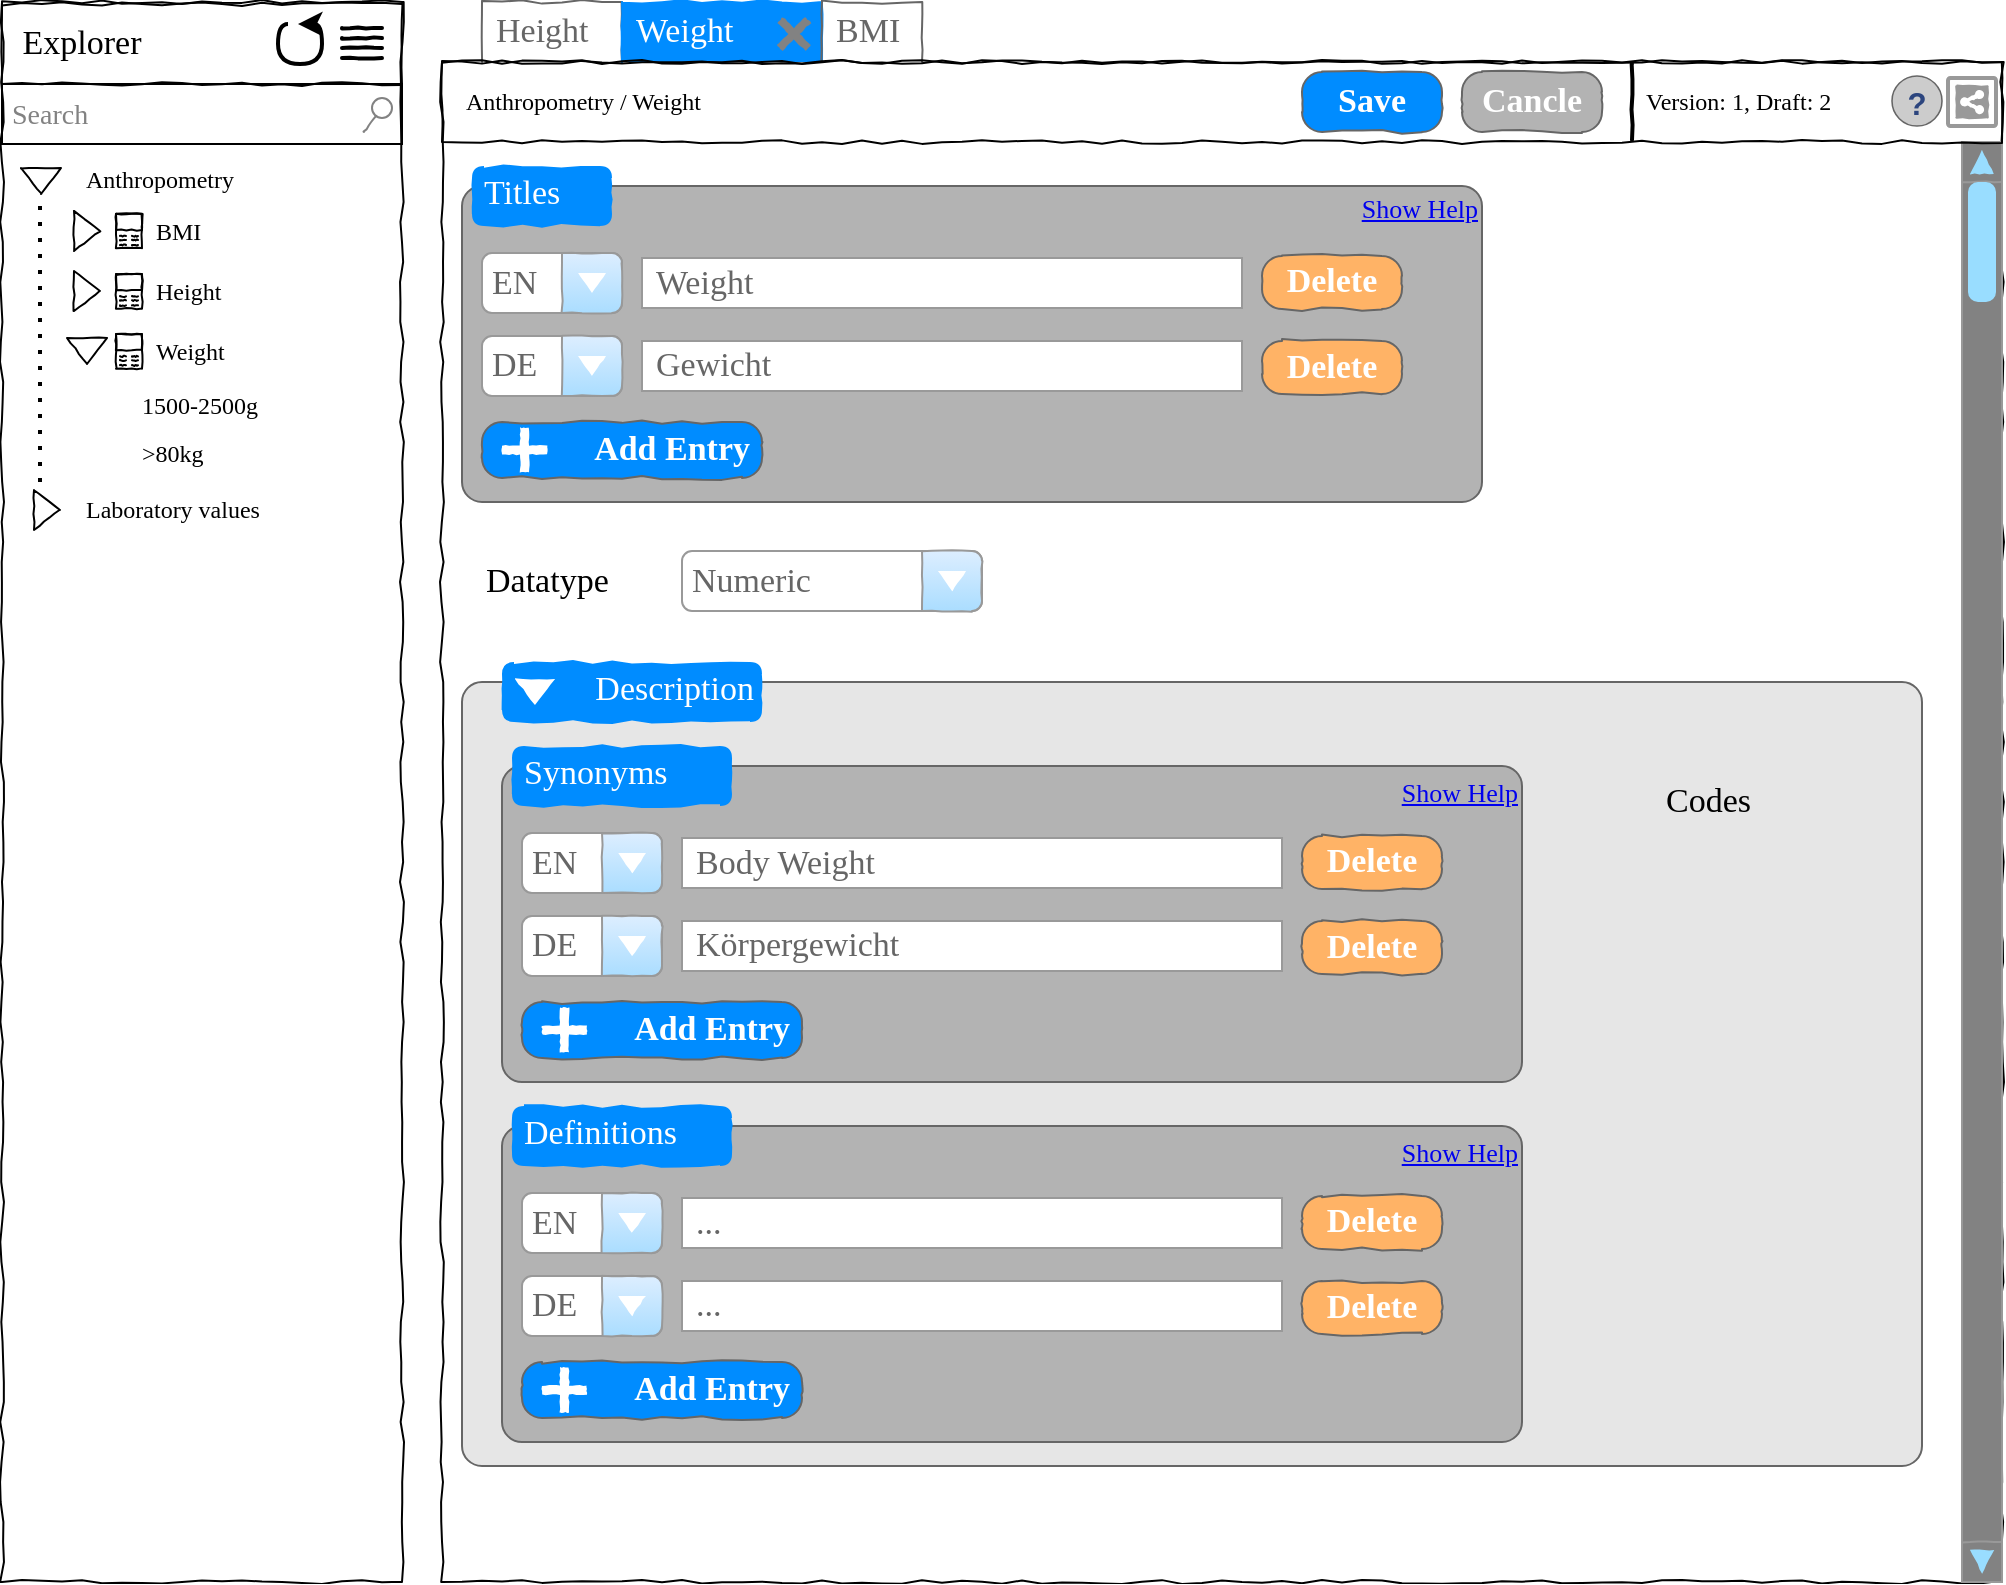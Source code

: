 <mxfile version="15.4.0" type="device"><diagram name="Page-1" id="03018318-947c-dd8e-b7a3-06fadd420f32"><mxGraphModel dx="1422" dy="810" grid="1" gridSize="10" guides="1" tooltips="1" connect="1" arrows="1" fold="1" page="1" pageScale="1" pageWidth="1100" pageHeight="850" background="none" math="0" shadow="0"><root><mxCell id="0"/><mxCell id="1" parent="0"/><mxCell id="8TfSYfjNBXRAgdzsA98q-6" value="" style="rounded=0;whiteSpace=wrap;html=1;shadow=0;comic=1;fontFamily=Verdana;strokeWidth=1;fillColor=none;" parent="1" vertex="1"><mxGeometry x="40" y="10" width="200" height="790" as="geometry"/></mxCell><mxCell id="8TfSYfjNBXRAgdzsA98q-7" value="Height" style="strokeWidth=1;shadow=0;dashed=0;align=center;html=1;shape=mxgraph.mockup.forms.uRect;fontSize=17;fontColor=#666666;align=left;spacingLeft=5;strokeColor=#666666;rounded=0;comic=1;fontFamily=Verdana;fillColor=none;" parent="1" vertex="1"><mxGeometry x="280" y="10" width="70" height="30" as="geometry"/></mxCell><mxCell id="8TfSYfjNBXRAgdzsA98q-8" value="Weight" style="strokeWidth=1;shadow=0;dashed=0;align=center;html=1;shape=mxgraph.mockup.forms.uRect;fontSize=17;fontColor=#ffffff;align=left;spacingLeft=5;strokeColor=#008cff;fillColor=#008cff;rounded=0;comic=1;fontFamily=Verdana;" parent="1" vertex="1"><mxGeometry x="350" y="10" width="100" height="30" as="geometry"/></mxCell><mxCell id="8TfSYfjNBXRAgdzsA98q-9" value="BMI" style="strokeWidth=1;shadow=0;dashed=0;align=center;html=1;shape=mxgraph.mockup.forms.uRect;fontSize=17;fontColor=#666666;align=left;spacingLeft=5;strokeColor=#666666;rounded=0;comic=1;fontFamily=Verdana;fillColor=none;" parent="1" vertex="1"><mxGeometry x="450" y="10" width="50" height="30" as="geometry"/></mxCell><mxCell id="8TfSYfjNBXRAgdzsA98q-10" value="" style="rounded=0;whiteSpace=wrap;html=1;shadow=0;comic=1;fontFamily=Verdana;strokeWidth=1;fillColor=none;align=left;" parent="1" vertex="1"><mxGeometry x="260" y="40" width="780" height="760" as="geometry"/></mxCell><mxCell id="8TfSYfjNBXRAgdzsA98q-11" value="" style="rounded=0;whiteSpace=wrap;html=1;shadow=0;comic=1;fontFamily=Verdana;strokeWidth=1;fillColor=none;" parent="1" vertex="1"><mxGeometry x="40" y="11" width="200" height="40" as="geometry"/></mxCell><mxCell id="8TfSYfjNBXRAgdzsA98q-12" value="" style="line;strokeWidth=2;html=1;rounded=0;shadow=0;comic=1;fontFamily=Verdana;fillColor=none;" parent="1" vertex="1"><mxGeometry x="210" y="23" width="20" height="10" as="geometry"/></mxCell><mxCell id="8TfSYfjNBXRAgdzsA98q-15" value="" style="line;strokeWidth=2;html=1;rounded=0;shadow=0;comic=1;fontFamily=Verdana;fillColor=none;" parent="1" vertex="1"><mxGeometry x="210" y="28" width="20" height="10" as="geometry"/></mxCell><mxCell id="8TfSYfjNBXRAgdzsA98q-16" value="" style="line;strokeWidth=2;html=1;rounded=0;shadow=0;comic=1;fontFamily=Verdana;fillColor=none;" parent="1" vertex="1"><mxGeometry x="210" y="33" width="20" height="10" as="geometry"/></mxCell><mxCell id="8TfSYfjNBXRAgdzsA98q-18" value="" style="line;strokeWidth=2;html=1;rounded=0;shadow=0;comic=1;fontFamily=Verdana;fillColor=none;" parent="1" vertex="1"><mxGeometry x="210" y="18" width="20" height="10" as="geometry"/></mxCell><mxCell id="8TfSYfjNBXRAgdzsA98q-20" value="" style="curved=1;endArrow=classic;html=1;rounded=0;fontFamily=Verdana;edgeStyle=orthogonalEdgeStyle;strokeWidth=2;" parent="1" edge="1"><mxGeometry width="50" height="50" relative="1" as="geometry"><mxPoint x="183" y="21" as="sourcePoint"/><mxPoint x="188" y="21" as="targetPoint"/><Array as="points"><mxPoint x="178" y="21"/><mxPoint x="178" y="41"/><mxPoint x="200" y="41"/><mxPoint x="200" y="21"/></Array></mxGeometry></mxCell><mxCell id="8TfSYfjNBXRAgdzsA98q-21" value="&lt;font style=&quot;font-size: 14px&quot; color=&quot;#828282&quot;&gt;Search&lt;/font&gt;" style="strokeWidth=1;shadow=0;dashed=0;align=center;html=1;shape=mxgraph.mockup.forms.searchBox;strokeColor=#000000;mainText=;strokeColor2=#828282;fontColor=#666666;fontSize=17;align=left;spacingLeft=3;rounded=0;comic=1;fontFamily=Verdana;fillColor=none;sketch=0;" parent="1" vertex="1"><mxGeometry x="40" y="51" width="200" height="30" as="geometry"/></mxCell><mxCell id="8TfSYfjNBXRAgdzsA98q-22" value="Anthropometry" style="text;html=1;strokeColor=none;fillColor=none;align=left;verticalAlign=middle;whiteSpace=wrap;rounded=0;shadow=0;comic=1;fontFamily=Verdana;" parent="1" vertex="1"><mxGeometry x="80" y="84" width="90" height="30" as="geometry"/></mxCell><mxCell id="8TfSYfjNBXRAgdzsA98q-24" value="" style="triangle;whiteSpace=wrap;html=1;rounded=0;shadow=0;comic=1;fontFamily=Verdana;strokeWidth=1;fillColor=none;rotation=90;" parent="1" vertex="1"><mxGeometry x="53" y="89.5" width="13" height="20" as="geometry"/></mxCell><mxCell id="8TfSYfjNBXRAgdzsA98q-26" value="BMI" style="text;html=1;strokeColor=none;fillColor=none;align=left;verticalAlign=middle;whiteSpace=wrap;rounded=0;shadow=0;comic=1;fontFamily=Verdana;" parent="1" vertex="1"><mxGeometry x="115" y="109.5" width="70" height="30" as="geometry"/></mxCell><mxCell id="8TfSYfjNBXRAgdzsA98q-27" value="Height" style="text;html=1;strokeColor=none;fillColor=none;align=left;verticalAlign=middle;whiteSpace=wrap;rounded=0;shadow=0;comic=1;fontFamily=Verdana;" parent="1" vertex="1"><mxGeometry x="115" y="139.5" width="70" height="30" as="geometry"/></mxCell><mxCell id="8TfSYfjNBXRAgdzsA98q-28" value="Weight" style="text;html=1;strokeColor=none;fillColor=none;align=left;verticalAlign=middle;whiteSpace=wrap;rounded=0;shadow=0;comic=1;fontFamily=Verdana;" parent="1" vertex="1"><mxGeometry x="115" y="169.5" width="70" height="30" as="geometry"/></mxCell><mxCell id="8TfSYfjNBXRAgdzsA98q-29" value="" style="triangle;whiteSpace=wrap;html=1;rounded=0;shadow=0;comic=1;fontFamily=Verdana;strokeWidth=1;fillColor=none;rotation=90;" parent="1" vertex="1"><mxGeometry x="76" y="174.5" width="13" height="20" as="geometry"/></mxCell><mxCell id="8TfSYfjNBXRAgdzsA98q-30" value="" style="triangle;whiteSpace=wrap;html=1;rounded=0;shadow=0;comic=1;fontFamily=Verdana;strokeWidth=1;fillColor=none;rotation=0;" parent="1" vertex="1"><mxGeometry x="76" y="114.5" width="13" height="20" as="geometry"/></mxCell><mxCell id="8TfSYfjNBXRAgdzsA98q-31" value="" style="triangle;whiteSpace=wrap;html=1;rounded=0;shadow=0;comic=1;fontFamily=Verdana;strokeWidth=1;fillColor=none;rotation=0;" parent="1" vertex="1"><mxGeometry x="76" y="144.5" width="13" height="20" as="geometry"/></mxCell><mxCell id="8TfSYfjNBXRAgdzsA98q-32" value="1500-2500g" style="text;html=1;strokeColor=none;fillColor=none;align=left;verticalAlign=middle;whiteSpace=wrap;rounded=0;shadow=0;comic=1;fontFamily=Verdana;" parent="1" vertex="1"><mxGeometry x="108" y="199.5" width="80" height="24.5" as="geometry"/></mxCell><mxCell id="8TfSYfjNBXRAgdzsA98q-33" value="&amp;gt;80kg" style="text;html=1;strokeColor=none;fillColor=none;align=left;verticalAlign=middle;whiteSpace=wrap;rounded=0;shadow=0;comic=1;fontFamily=Verdana;" parent="1" vertex="1"><mxGeometry x="108" y="224" width="80" height="24.5" as="geometry"/></mxCell><mxCell id="8TfSYfjNBXRAgdzsA98q-44" value="" style="group" parent="1" vertex="1" connectable="0"><mxGeometry x="97" y="115.83" width="13" height="20.17" as="geometry"/></mxCell><mxCell id="8TfSYfjNBXRAgdzsA98q-36" value="" style="rounded=0;whiteSpace=wrap;html=1;shadow=0;comic=1;fontFamily=Verdana;strokeWidth=1;fillColor=none;align=left;" parent="8TfSYfjNBXRAgdzsA98q-44" vertex="1"><mxGeometry width="13" height="17.34" as="geometry"/></mxCell><mxCell id="8TfSYfjNBXRAgdzsA98q-37" value="" style="rounded=0;whiteSpace=wrap;html=1;shadow=0;comic=1;fontFamily=Verdana;strokeWidth=1;fillColor=none;align=left;" parent="8TfSYfjNBXRAgdzsA98q-44" vertex="1"><mxGeometry y="0.17" width="13" height="8" as="geometry"/></mxCell><mxCell id="8TfSYfjNBXRAgdzsA98q-38" value="" style="line;strokeWidth=1;html=1;rounded=0;shadow=0;comic=1;fontFamily=Verdana;fillColor=none;align=left;fontSize=11;" parent="8TfSYfjNBXRAgdzsA98q-44" vertex="1"><mxGeometry x="2" y="6.17" width="3" height="10" as="geometry"/></mxCell><mxCell id="8TfSYfjNBXRAgdzsA98q-39" value="" style="line;strokeWidth=1;html=1;rounded=0;shadow=0;comic=1;fontFamily=Verdana;fillColor=none;align=left;fontSize=11;" parent="8TfSYfjNBXRAgdzsA98q-44" vertex="1"><mxGeometry x="2" y="8.67" width="3" height="9" as="geometry"/></mxCell><mxCell id="8TfSYfjNBXRAgdzsA98q-40" value="" style="line;strokeWidth=1;html=1;rounded=0;shadow=0;comic=1;fontFamily=Verdana;fillColor=none;align=left;fontSize=11;" parent="8TfSYfjNBXRAgdzsA98q-44" vertex="1"><mxGeometry x="8" y="6.17" width="3" height="10" as="geometry"/></mxCell><mxCell id="8TfSYfjNBXRAgdzsA98q-41" value="" style="line;strokeWidth=1;html=1;rounded=0;shadow=0;comic=1;fontFamily=Verdana;fillColor=none;align=left;fontSize=11;" parent="8TfSYfjNBXRAgdzsA98q-44" vertex="1"><mxGeometry x="8" y="8.67" width="3" height="9" as="geometry"/></mxCell><mxCell id="8TfSYfjNBXRAgdzsA98q-42" value="" style="line;strokeWidth=1;html=1;rounded=0;shadow=0;comic=1;fontFamily=Verdana;fillColor=none;align=left;fontSize=11;" parent="8TfSYfjNBXRAgdzsA98q-44" vertex="1"><mxGeometry x="2" y="11.17" width="3" height="9" as="geometry"/></mxCell><mxCell id="8TfSYfjNBXRAgdzsA98q-43" value="" style="line;strokeWidth=1;html=1;rounded=0;shadow=0;comic=1;fontFamily=Verdana;fillColor=none;align=left;fontSize=11;" parent="8TfSYfjNBXRAgdzsA98q-44" vertex="1"><mxGeometry x="8" y="11.17" width="3" height="9" as="geometry"/></mxCell><mxCell id="8TfSYfjNBXRAgdzsA98q-45" value="" style="group" parent="1" vertex="1" connectable="0"><mxGeometry x="97" y="146" width="13" height="20.17" as="geometry"/></mxCell><mxCell id="8TfSYfjNBXRAgdzsA98q-46" value="" style="rounded=0;whiteSpace=wrap;html=1;shadow=0;comic=1;fontFamily=Verdana;strokeWidth=1;fillColor=none;align=left;" parent="8TfSYfjNBXRAgdzsA98q-45" vertex="1"><mxGeometry width="13" height="17.34" as="geometry"/></mxCell><mxCell id="8TfSYfjNBXRAgdzsA98q-47" value="" style="rounded=0;whiteSpace=wrap;html=1;shadow=0;comic=1;fontFamily=Verdana;strokeWidth=1;fillColor=none;align=left;" parent="8TfSYfjNBXRAgdzsA98q-45" vertex="1"><mxGeometry y="0.17" width="13" height="8" as="geometry"/></mxCell><mxCell id="8TfSYfjNBXRAgdzsA98q-48" value="" style="line;strokeWidth=1;html=1;rounded=0;shadow=0;comic=1;fontFamily=Verdana;fillColor=none;align=left;fontSize=11;" parent="8TfSYfjNBXRAgdzsA98q-45" vertex="1"><mxGeometry x="2" y="6.17" width="3" height="10" as="geometry"/></mxCell><mxCell id="8TfSYfjNBXRAgdzsA98q-49" value="" style="line;strokeWidth=1;html=1;rounded=0;shadow=0;comic=1;fontFamily=Verdana;fillColor=none;align=left;fontSize=11;" parent="8TfSYfjNBXRAgdzsA98q-45" vertex="1"><mxGeometry x="2" y="8.67" width="3" height="9" as="geometry"/></mxCell><mxCell id="8TfSYfjNBXRAgdzsA98q-50" value="" style="line;strokeWidth=1;html=1;rounded=0;shadow=0;comic=1;fontFamily=Verdana;fillColor=none;align=left;fontSize=11;" parent="8TfSYfjNBXRAgdzsA98q-45" vertex="1"><mxGeometry x="8" y="6.17" width="3" height="10" as="geometry"/></mxCell><mxCell id="8TfSYfjNBXRAgdzsA98q-51" value="" style="line;strokeWidth=1;html=1;rounded=0;shadow=0;comic=1;fontFamily=Verdana;fillColor=none;align=left;fontSize=11;" parent="8TfSYfjNBXRAgdzsA98q-45" vertex="1"><mxGeometry x="8" y="8.67" width="3" height="9" as="geometry"/></mxCell><mxCell id="8TfSYfjNBXRAgdzsA98q-52" value="" style="line;strokeWidth=1;html=1;rounded=0;shadow=0;comic=1;fontFamily=Verdana;fillColor=none;align=left;fontSize=11;" parent="8TfSYfjNBXRAgdzsA98q-45" vertex="1"><mxGeometry x="2" y="11.17" width="3" height="9" as="geometry"/></mxCell><mxCell id="8TfSYfjNBXRAgdzsA98q-53" value="" style="line;strokeWidth=1;html=1;rounded=0;shadow=0;comic=1;fontFamily=Verdana;fillColor=none;align=left;fontSize=11;" parent="8TfSYfjNBXRAgdzsA98q-45" vertex="1"><mxGeometry x="8" y="11.17" width="3" height="9" as="geometry"/></mxCell><mxCell id="8TfSYfjNBXRAgdzsA98q-54" value="" style="group" parent="1" vertex="1" connectable="0"><mxGeometry x="97" y="176" width="13" height="20.17" as="geometry"/></mxCell><mxCell id="8TfSYfjNBXRAgdzsA98q-55" value="" style="rounded=0;whiteSpace=wrap;html=1;shadow=0;comic=1;fontFamily=Verdana;strokeWidth=1;fillColor=none;align=left;" parent="8TfSYfjNBXRAgdzsA98q-54" vertex="1"><mxGeometry width="13" height="17.34" as="geometry"/></mxCell><mxCell id="8TfSYfjNBXRAgdzsA98q-56" value="" style="rounded=0;whiteSpace=wrap;html=1;shadow=0;comic=1;fontFamily=Verdana;strokeWidth=1;fillColor=none;align=left;" parent="8TfSYfjNBXRAgdzsA98q-54" vertex="1"><mxGeometry y="0.17" width="13" height="8" as="geometry"/></mxCell><mxCell id="8TfSYfjNBXRAgdzsA98q-57" value="" style="line;strokeWidth=1;html=1;rounded=0;shadow=0;comic=1;fontFamily=Verdana;fillColor=none;align=left;fontSize=11;" parent="8TfSYfjNBXRAgdzsA98q-54" vertex="1"><mxGeometry x="2" y="6.17" width="3" height="10" as="geometry"/></mxCell><mxCell id="8TfSYfjNBXRAgdzsA98q-58" value="" style="line;strokeWidth=1;html=1;rounded=0;shadow=0;comic=1;fontFamily=Verdana;fillColor=none;align=left;fontSize=11;" parent="8TfSYfjNBXRAgdzsA98q-54" vertex="1"><mxGeometry x="2" y="8.67" width="3" height="9" as="geometry"/></mxCell><mxCell id="8TfSYfjNBXRAgdzsA98q-59" value="" style="line;strokeWidth=1;html=1;rounded=0;shadow=0;comic=1;fontFamily=Verdana;fillColor=none;align=left;fontSize=11;" parent="8TfSYfjNBXRAgdzsA98q-54" vertex="1"><mxGeometry x="8" y="6.17" width="3" height="10" as="geometry"/></mxCell><mxCell id="8TfSYfjNBXRAgdzsA98q-60" value="" style="line;strokeWidth=1;html=1;rounded=0;shadow=0;comic=1;fontFamily=Verdana;fillColor=none;align=left;fontSize=11;" parent="8TfSYfjNBXRAgdzsA98q-54" vertex="1"><mxGeometry x="8" y="8.67" width="3" height="9" as="geometry"/></mxCell><mxCell id="8TfSYfjNBXRAgdzsA98q-61" value="" style="line;strokeWidth=1;html=1;rounded=0;shadow=0;comic=1;fontFamily=Verdana;fillColor=none;align=left;fontSize=11;" parent="8TfSYfjNBXRAgdzsA98q-54" vertex="1"><mxGeometry x="2" y="11.17" width="3" height="9" as="geometry"/></mxCell><mxCell id="8TfSYfjNBXRAgdzsA98q-62" value="" style="line;strokeWidth=1;html=1;rounded=0;shadow=0;comic=1;fontFamily=Verdana;fillColor=none;align=left;fontSize=11;" parent="8TfSYfjNBXRAgdzsA98q-54" vertex="1"><mxGeometry x="8" y="11.17" width="3" height="9" as="geometry"/></mxCell><mxCell id="8TfSYfjNBXRAgdzsA98q-63" value="Explorer" style="text;html=1;strokeColor=none;fillColor=none;align=center;verticalAlign=middle;whiteSpace=wrap;rounded=0;shadow=0;comic=1;fontFamily=Verdana;fontSize=17;" parent="1" vertex="1"><mxGeometry x="50" y="16" width="60" height="30" as="geometry"/></mxCell><mxCell id="8TfSYfjNBXRAgdzsA98q-64" value="" style="shape=cross;whiteSpace=wrap;html=1;rounded=0;shadow=0;comic=1;sketch=0;fontFamily=Verdana;fontSize=17;strokeColor=none;strokeWidth=1;fillColor=#828282;align=left;rotation=45;" parent="1" vertex="1"><mxGeometry x="426" y="16" width="20" height="20" as="geometry"/></mxCell><mxCell id="8TfSYfjNBXRAgdzsA98q-65" value="" style="verticalLabelPosition=bottom;shadow=0;dashed=0;align=center;html=1;verticalAlign=top;strokeWidth=1;shape=mxgraph.mockup.navigation.scrollBar;strokeColor=#999999;barPos=100;fillColor2=#99ddff;strokeColor2=none;direction=north;rounded=0;comic=1;sketch=0;fontFamily=Verdana;fontSize=17;fillColor=#828282;" parent="1" vertex="1"><mxGeometry x="1020" y="80" width="20" height="720" as="geometry"/></mxCell><mxCell id="8TfSYfjNBXRAgdzsA98q-72" value="Datatype" style="text;html=1;strokeColor=none;fillColor=none;align=left;verticalAlign=middle;whiteSpace=wrap;rounded=0;shadow=0;comic=1;sketch=0;fontFamily=Verdana;fontSize=17;" parent="1" vertex="1"><mxGeometry x="280" y="284.5" width="60" height="30" as="geometry"/></mxCell><mxCell id="8TfSYfjNBXRAgdzsA98q-77" value="" style="shape=mxgraph.mockup.containers.marginRect;rectMarginTop=10;strokeColor=#666666;strokeWidth=1;dashed=0;rounded=1;arcSize=5;recursiveResize=0;shadow=0;comic=1;sketch=0;fontFamily=Verdana;fontSize=17;fillColor=#B3B3B3;align=left;html=1;" parent="1" vertex="1"><mxGeometry x="270" y="92" width="510" height="168" as="geometry"/></mxCell><mxCell id="8TfSYfjNBXRAgdzsA98q-78" value="Titles" style="shape=rect;strokeColor=none;fillColor=#008cff;strokeWidth=1;dashed=0;rounded=1;arcSize=20;fontColor=#ffffff;fontSize=17;spacing=2;spacingTop=-2;align=left;autosize=1;spacingLeft=4;resizeWidth=0;resizeHeight=0;perimeter=none;shadow=0;comic=1;sketch=0;fontFamily=Verdana;html=1;" parent="8TfSYfjNBXRAgdzsA98q-77" vertex="1"><mxGeometry x="5" width="70" height="30" as="geometry"/></mxCell><mxCell id="8TfSYfjNBXRAgdzsA98q-102" value="" style="group" parent="8TfSYfjNBXRAgdzsA98q-77" vertex="1" connectable="0"><mxGeometry x="10" y="43.5" width="460" height="112.5" as="geometry"/></mxCell><mxCell id="8TfSYfjNBXRAgdzsA98q-100" value="" style="group" parent="8TfSYfjNBXRAgdzsA98q-102" vertex="1" connectable="0"><mxGeometry width="460" height="30" as="geometry"/></mxCell><mxCell id="8TfSYfjNBXRAgdzsA98q-79" value="EN" style="strokeWidth=1;shadow=0;dashed=0;align=center;html=1;shape=mxgraph.mockup.forms.comboBox;strokeColor=#999999;fillColor=#ddeeff;align=left;fillColor2=#aaddff;mainText=;fontColor=#666666;fontSize=17;spacingLeft=3;rounded=0;comic=1;sketch=0;fontFamily=Verdana;" parent="8TfSYfjNBXRAgdzsA98q-100" vertex="1"><mxGeometry width="70" height="30" as="geometry"/></mxCell><mxCell id="8TfSYfjNBXRAgdzsA98q-96" value="Weight" style="strokeWidth=1;shadow=0;dashed=0;align=center;html=1;shape=mxgraph.mockup.forms.rrect;rSize=0;strokeColor=#999999;fontColor=#666666;align=left;spacingLeft=5;resizeWidth=1;rounded=0;comic=1;sketch=0;fontFamily=Verdana;fontSize=17;fillColor=#FFFFFF;" parent="8TfSYfjNBXRAgdzsA98q-100" vertex="1"><mxGeometry x="80" y="2.5" width="300" height="25" as="geometry"/></mxCell><mxCell id="8TfSYfjNBXRAgdzsA98q-99" value="Delete" style="strokeWidth=1;shadow=0;dashed=0;align=center;html=1;shape=mxgraph.mockup.buttons.button;strokeColor=#666666;fontColor=#ffffff;mainText=;buttonStyle=round;fontSize=17;fontStyle=1;fillColor=#FFB366;whiteSpace=wrap;rounded=0;comic=1;sketch=0;fontFamily=Verdana;" parent="8TfSYfjNBXRAgdzsA98q-100" vertex="1"><mxGeometry x="390" y="1.5" width="70" height="26.5" as="geometry"/></mxCell><mxCell id="8TfSYfjNBXRAgdzsA98q-101" value="" style="group" parent="8TfSYfjNBXRAgdzsA98q-102" vertex="1" connectable="0"><mxGeometry y="41.5" width="460" height="30" as="geometry"/></mxCell><mxCell id="8TfSYfjNBXRAgdzsA98q-80" value="DE" style="strokeWidth=1;shadow=0;dashed=0;align=center;html=1;shape=mxgraph.mockup.forms.comboBox;strokeColor=#999999;fillColor=#ddeeff;align=left;fillColor2=#aaddff;mainText=;fontColor=#666666;fontSize=17;spacingLeft=3;rounded=0;comic=1;sketch=0;fontFamily=Verdana;" parent="8TfSYfjNBXRAgdzsA98q-101" vertex="1"><mxGeometry width="70" height="30" as="geometry"/></mxCell><mxCell id="8TfSYfjNBXRAgdzsA98q-97" value="Gewicht" style="strokeWidth=1;shadow=0;dashed=0;align=center;html=1;shape=mxgraph.mockup.forms.rrect;rSize=0;strokeColor=#999999;fontColor=#666666;align=left;spacingLeft=5;resizeWidth=1;rounded=0;comic=1;sketch=0;fontFamily=Verdana;fontSize=17;fillColor=#FFFFFF;" parent="8TfSYfjNBXRAgdzsA98q-101" vertex="1"><mxGeometry x="80" y="2.5" width="300" height="25" as="geometry"/></mxCell><mxCell id="8TfSYfjNBXRAgdzsA98q-98" value="Delete" style="strokeWidth=1;shadow=0;dashed=0;align=center;html=1;shape=mxgraph.mockup.buttons.button;strokeColor=#666666;fontColor=#ffffff;mainText=;buttonStyle=round;fontSize=17;fontStyle=1;fillColor=#FFB366;whiteSpace=wrap;rounded=0;comic=1;sketch=0;fontFamily=Verdana;" parent="8TfSYfjNBXRAgdzsA98q-101" vertex="1"><mxGeometry x="390" y="2.5" width="70" height="26.5" as="geometry"/></mxCell><mxCell id="8TfSYfjNBXRAgdzsA98q-82" value="Add Entry" style="strokeWidth=1;shadow=0;dashed=0;align=right;html=1;shape=mxgraph.mockup.buttons.button;strokeColor=#666666;fontColor=#ffffff;mainText=;buttonStyle=round;fontSize=17;fontStyle=1;fillColor=#008cff;whiteSpace=wrap;rounded=0;comic=1;sketch=0;fontFamily=Verdana;spacingRight=4;" parent="8TfSYfjNBXRAgdzsA98q-77" vertex="1"><mxGeometry x="10" y="128" width="140" height="28" as="geometry"/></mxCell><mxCell id="8TfSYfjNBXRAgdzsA98q-81" value="" style="shape=cross;whiteSpace=wrap;html=1;rounded=1;shadow=0;comic=1;sketch=0;fontFamily=Verdana;fontSize=17;strokeColor=none;strokeWidth=1;fillColor=#FFFFFF;align=left;dashed=0;fontColor=#ffffff;spacing=2;spacingTop=-2;spacingLeft=4;arcSize=20;" parent="8TfSYfjNBXRAgdzsA98q-77" vertex="1"><mxGeometry x="20" y="130.75" width="22.5" height="22.5" as="geometry"/></mxCell><UserObject label="Show Help" link="https://www.draw.io" id="8TfSYfjNBXRAgdzsA98q-129"><mxCell style="text;html=1;strokeColor=none;fillColor=none;whiteSpace=wrap;align=right;verticalAlign=middle;fontColor=#0000EE;fontStyle=4;rounded=0;shadow=0;comic=1;sketch=0;fontFamily=Verdana;fontSize=13;" parent="8TfSYfjNBXRAgdzsA98q-77" vertex="1"><mxGeometry x="430" y="8" width="80" height="26.67" as="geometry"/></mxCell></UserObject><mxCell id="8TfSYfjNBXRAgdzsA98q-103" value="" style="shape=ext;double=0;rounded=0;whiteSpace=wrap;html=1;shadow=0;comic=1;sketch=0;fontFamily=Verdana;fontSize=17;strokeColor=default;strokeWidth=1;fillColor=none;align=right;" parent="1" vertex="1"><mxGeometry x="260" y="40" width="780" height="40" as="geometry"/></mxCell><mxCell id="8TfSYfjNBXRAgdzsA98q-104" value="Anthropometry / Weight" style="text;html=1;strokeColor=none;fillColor=none;align=left;verticalAlign=middle;whiteSpace=wrap;rounded=0;shadow=0;comic=1;fontFamily=Verdana;" parent="1" vertex="1"><mxGeometry x="270" y="45" width="220" height="30" as="geometry"/></mxCell><mxCell id="8TfSYfjNBXRAgdzsA98q-105" value="Version: 1, Draft: 2" style="text;html=1;strokeColor=none;fillColor=none;align=left;verticalAlign=middle;whiteSpace=wrap;rounded=0;shadow=0;comic=1;fontFamily=Verdana;" parent="1" vertex="1"><mxGeometry x="860" y="45" width="130" height="30" as="geometry"/></mxCell><mxCell id="8TfSYfjNBXRAgdzsA98q-106" value="" style="verticalLabelPosition=bottom;shadow=0;dashed=0;align=center;html=1;verticalAlign=top;strokeWidth=1;shape=mxgraph.mockup.misc.help_icon;rounded=0;comic=1;sketch=0;fontFamily=Verdana;fontSize=17;fillColor=none;" parent="1" vertex="1"><mxGeometry x="985" y="47" width="25" height="25" as="geometry"/></mxCell><mxCell id="8TfSYfjNBXRAgdzsA98q-107" value="" style="line;strokeWidth=2;direction=south;html=1;rounded=0;shadow=0;comic=1;sketch=0;fontFamily=Verdana;fontSize=17;fillColor=none;align=right;" parent="1" vertex="1"><mxGeometry x="850" y="41" width="10" height="38" as="geometry"/></mxCell><mxCell id="8TfSYfjNBXRAgdzsA98q-109" value="Save" style="strokeWidth=1;shadow=0;dashed=0;align=center;html=1;shape=mxgraph.mockup.buttons.button;strokeColor=#666666;fontColor=#ffffff;mainText=;buttonStyle=round;fontSize=17;fontStyle=1;fillColor=#008cff;whiteSpace=wrap;rounded=0;comic=1;sketch=0;fontFamily=Verdana;" parent="1" vertex="1"><mxGeometry x="690" y="45" width="70" height="30" as="geometry"/></mxCell><mxCell id="8TfSYfjNBXRAgdzsA98q-143" value="" style="shape=mxgraph.mockup.containers.marginRect;rectMarginTop=10;strokeColor=#666666;strokeWidth=1;dashed=0;rounded=1;arcSize=5;recursiveResize=0;shadow=0;comic=1;sketch=0;fontFamily=Verdana;fontSize=13;fillColor=#E6E6E6;align=right;html=1;" parent="1" vertex="1"><mxGeometry x="270" y="340" width="730" height="402" as="geometry"/></mxCell><mxCell id="8TfSYfjNBXRAgdzsA98q-130" value="" style="shape=mxgraph.mockup.containers.marginRect;rectMarginTop=10;strokeColor=#666666;strokeWidth=1;dashed=0;rounded=1;arcSize=5;recursiveResize=0;shadow=0;comic=1;sketch=0;fontFamily=Verdana;fontSize=17;fillColor=#B3B3B3;align=left;html=1;" parent="8TfSYfjNBXRAgdzsA98q-143" vertex="1"><mxGeometry x="20" y="222" width="510" height="168" as="geometry"/></mxCell><mxCell id="8TfSYfjNBXRAgdzsA98q-131" value="Definitions" style="shape=rect;strokeColor=none;fillColor=#008cff;strokeWidth=1;dashed=0;rounded=1;arcSize=20;fontColor=#ffffff;fontSize=17;spacing=2;spacingTop=-2;align=left;autosize=1;spacingLeft=4;resizeWidth=0;resizeHeight=0;perimeter=none;shadow=0;comic=1;sketch=0;fontFamily=Verdana;html=1;" parent="8TfSYfjNBXRAgdzsA98q-130" vertex="1"><mxGeometry x="5" width="110" height="30" as="geometry"/></mxCell><mxCell id="8TfSYfjNBXRAgdzsA98q-132" value="Add Entry" style="strokeWidth=1;shadow=0;dashed=0;align=right;html=1;shape=mxgraph.mockup.buttons.button;strokeColor=#666666;fontColor=#ffffff;mainText=;buttonStyle=round;fontSize=17;fontStyle=1;fillColor=#008cff;whiteSpace=wrap;rounded=0;comic=1;sketch=0;fontFamily=Verdana;spacingRight=4;" parent="8TfSYfjNBXRAgdzsA98q-130" vertex="1"><mxGeometry x="10" y="128" width="140" height="28" as="geometry"/></mxCell><mxCell id="8TfSYfjNBXRAgdzsA98q-133" value="" style="shape=cross;whiteSpace=wrap;html=1;rounded=1;shadow=0;comic=1;sketch=0;fontFamily=Verdana;fontSize=17;strokeColor=none;strokeWidth=1;fillColor=#FFFFFF;align=left;dashed=0;fontColor=#ffffff;spacing=2;spacingTop=-2;spacingLeft=4;arcSize=20;" parent="8TfSYfjNBXRAgdzsA98q-130" vertex="1"><mxGeometry x="20" y="130.75" width="22.5" height="22.5" as="geometry"/></mxCell><mxCell id="8TfSYfjNBXRAgdzsA98q-134" value="" style="group" parent="8TfSYfjNBXRAgdzsA98q-130" vertex="1" connectable="0"><mxGeometry x="10" y="43.5" width="460" height="30" as="geometry"/></mxCell><mxCell id="8TfSYfjNBXRAgdzsA98q-135" value="EN" style="strokeWidth=1;shadow=0;dashed=0;align=center;html=1;shape=mxgraph.mockup.forms.comboBox;strokeColor=#999999;fillColor=#ddeeff;align=left;fillColor2=#aaddff;mainText=;fontColor=#666666;fontSize=17;spacingLeft=3;rounded=0;comic=1;sketch=0;fontFamily=Verdana;" parent="8TfSYfjNBXRAgdzsA98q-134" vertex="1"><mxGeometry width="70" height="30" as="geometry"/></mxCell><mxCell id="8TfSYfjNBXRAgdzsA98q-136" value="..." style="strokeWidth=1;shadow=0;dashed=0;align=center;html=1;shape=mxgraph.mockup.forms.rrect;rSize=0;strokeColor=#999999;fontColor=#666666;align=left;spacingLeft=5;resizeWidth=1;rounded=0;comic=1;sketch=0;fontFamily=Verdana;fontSize=17;fillColor=#FFFFFF;" parent="8TfSYfjNBXRAgdzsA98q-134" vertex="1"><mxGeometry x="80" y="2.5" width="300" height="25" as="geometry"/></mxCell><mxCell id="8TfSYfjNBXRAgdzsA98q-137" value="Delete" style="strokeWidth=1;shadow=0;dashed=0;align=center;html=1;shape=mxgraph.mockup.buttons.button;strokeColor=#666666;fontColor=#ffffff;mainText=;buttonStyle=round;fontSize=17;fontStyle=1;fillColor=#FFB366;whiteSpace=wrap;rounded=0;comic=1;sketch=0;fontFamily=Verdana;" parent="8TfSYfjNBXRAgdzsA98q-134" vertex="1"><mxGeometry x="390" y="1.5" width="70" height="26.5" as="geometry"/></mxCell><mxCell id="8TfSYfjNBXRAgdzsA98q-138" value="" style="group" parent="8TfSYfjNBXRAgdzsA98q-130" vertex="1" connectable="0"><mxGeometry x="10" y="85" width="460" height="30" as="geometry"/></mxCell><mxCell id="8TfSYfjNBXRAgdzsA98q-139" value="DE" style="strokeWidth=1;shadow=0;dashed=0;align=center;html=1;shape=mxgraph.mockup.forms.comboBox;strokeColor=#999999;fillColor=#ddeeff;align=left;fillColor2=#aaddff;mainText=;fontColor=#666666;fontSize=17;spacingLeft=3;rounded=0;comic=1;sketch=0;fontFamily=Verdana;" parent="8TfSYfjNBXRAgdzsA98q-138" vertex="1"><mxGeometry width="70" height="30" as="geometry"/></mxCell><mxCell id="8TfSYfjNBXRAgdzsA98q-140" value="..." style="strokeWidth=1;shadow=0;dashed=0;align=center;html=1;shape=mxgraph.mockup.forms.rrect;rSize=0;strokeColor=#999999;fontColor=#666666;align=left;spacingLeft=5;resizeWidth=1;rounded=0;comic=1;sketch=0;fontFamily=Verdana;fontSize=17;fillColor=#FFFFFF;" parent="8TfSYfjNBXRAgdzsA98q-138" vertex="1"><mxGeometry x="80" y="2.5" width="300" height="25" as="geometry"/></mxCell><mxCell id="8TfSYfjNBXRAgdzsA98q-141" value="Delete" style="strokeWidth=1;shadow=0;dashed=0;align=center;html=1;shape=mxgraph.mockup.buttons.button;strokeColor=#666666;fontColor=#ffffff;mainText=;buttonStyle=round;fontSize=17;fontStyle=1;fillColor=#FFB366;whiteSpace=wrap;rounded=0;comic=1;sketch=0;fontFamily=Verdana;" parent="8TfSYfjNBXRAgdzsA98q-138" vertex="1"><mxGeometry x="390" y="2.5" width="70" height="26.5" as="geometry"/></mxCell><UserObject label="Show Help" link="https://www.draw.io" id="8TfSYfjNBXRAgdzsA98q-142"><mxCell style="text;html=1;strokeColor=none;fillColor=none;whiteSpace=wrap;align=right;verticalAlign=middle;fontColor=#0000EE;fontStyle=4;rounded=0;shadow=0;comic=1;sketch=0;fontFamily=Verdana;fontSize=13;" parent="8TfSYfjNBXRAgdzsA98q-130" vertex="1"><mxGeometry x="430" y="10" width="80" height="26.67" as="geometry"/></mxCell></UserObject><mxCell id="8TfSYfjNBXRAgdzsA98q-111" value="" style="shape=mxgraph.mockup.containers.marginRect;rectMarginTop=10;strokeColor=#666666;strokeWidth=1;dashed=0;rounded=1;arcSize=5;recursiveResize=0;shadow=0;comic=1;sketch=0;fontFamily=Verdana;fontSize=17;fillColor=#B3B3B3;align=left;html=1;" parent="8TfSYfjNBXRAgdzsA98q-143" vertex="1"><mxGeometry x="20" y="42" width="510" height="168" as="geometry"/></mxCell><mxCell id="8TfSYfjNBXRAgdzsA98q-112" value="Synonyms" style="shape=rect;strokeColor=none;fillColor=#008cff;strokeWidth=1;dashed=0;rounded=1;arcSize=20;fontColor=#ffffff;fontSize=17;spacing=2;spacingTop=-2;align=left;autosize=1;spacingLeft=4;resizeWidth=0;resizeHeight=0;perimeter=none;shadow=0;comic=1;sketch=0;fontFamily=Verdana;html=1;" parent="8TfSYfjNBXRAgdzsA98q-111" vertex="1"><mxGeometry x="5" width="110" height="30" as="geometry"/></mxCell><mxCell id="8TfSYfjNBXRAgdzsA98q-122" value="Add Entry" style="strokeWidth=1;shadow=0;dashed=0;align=right;html=1;shape=mxgraph.mockup.buttons.button;strokeColor=#666666;fontColor=#ffffff;mainText=;buttonStyle=round;fontSize=17;fontStyle=1;fillColor=#008cff;whiteSpace=wrap;rounded=0;comic=1;sketch=0;fontFamily=Verdana;spacingRight=4;" parent="8TfSYfjNBXRAgdzsA98q-111" vertex="1"><mxGeometry x="10" y="128" width="140" height="28" as="geometry"/></mxCell><mxCell id="8TfSYfjNBXRAgdzsA98q-123" value="" style="shape=cross;whiteSpace=wrap;html=1;rounded=1;shadow=0;comic=1;sketch=0;fontFamily=Verdana;fontSize=17;strokeColor=none;strokeWidth=1;fillColor=#FFFFFF;align=left;dashed=0;fontColor=#ffffff;spacing=2;spacingTop=-2;spacingLeft=4;arcSize=20;" parent="8TfSYfjNBXRAgdzsA98q-111" vertex="1"><mxGeometry x="20" y="130.75" width="22.5" height="22.5" as="geometry"/></mxCell><mxCell id="8TfSYfjNBXRAgdzsA98q-114" value="" style="group" parent="8TfSYfjNBXRAgdzsA98q-111" vertex="1" connectable="0"><mxGeometry x="10" y="43.5" width="460" height="30" as="geometry"/></mxCell><mxCell id="8TfSYfjNBXRAgdzsA98q-115" value="EN" style="strokeWidth=1;shadow=0;dashed=0;align=center;html=1;shape=mxgraph.mockup.forms.comboBox;strokeColor=#999999;fillColor=#ddeeff;align=left;fillColor2=#aaddff;mainText=;fontColor=#666666;fontSize=17;spacingLeft=3;rounded=0;comic=1;sketch=0;fontFamily=Verdana;" parent="8TfSYfjNBXRAgdzsA98q-114" vertex="1"><mxGeometry width="70" height="30" as="geometry"/></mxCell><mxCell id="8TfSYfjNBXRAgdzsA98q-116" value="Body Weight" style="strokeWidth=1;shadow=0;dashed=0;align=center;html=1;shape=mxgraph.mockup.forms.rrect;rSize=0;strokeColor=#999999;fontColor=#666666;align=left;spacingLeft=5;resizeWidth=1;rounded=0;comic=1;sketch=0;fontFamily=Verdana;fontSize=17;fillColor=#FFFFFF;" parent="8TfSYfjNBXRAgdzsA98q-114" vertex="1"><mxGeometry x="80" y="2.5" width="300" height="25" as="geometry"/></mxCell><mxCell id="8TfSYfjNBXRAgdzsA98q-117" value="Delete" style="strokeWidth=1;shadow=0;dashed=0;align=center;html=1;shape=mxgraph.mockup.buttons.button;strokeColor=#666666;fontColor=#ffffff;mainText=;buttonStyle=round;fontSize=17;fontStyle=1;fillColor=#FFB366;whiteSpace=wrap;rounded=0;comic=1;sketch=0;fontFamily=Verdana;" parent="8TfSYfjNBXRAgdzsA98q-114" vertex="1"><mxGeometry x="390" y="1.5" width="70" height="26.5" as="geometry"/></mxCell><mxCell id="8TfSYfjNBXRAgdzsA98q-118" value="" style="group" parent="8TfSYfjNBXRAgdzsA98q-111" vertex="1" connectable="0"><mxGeometry x="10" y="85" width="460" height="30" as="geometry"/></mxCell><mxCell id="8TfSYfjNBXRAgdzsA98q-119" value="DE" style="strokeWidth=1;shadow=0;dashed=0;align=center;html=1;shape=mxgraph.mockup.forms.comboBox;strokeColor=#999999;fillColor=#ddeeff;align=left;fillColor2=#aaddff;mainText=;fontColor=#666666;fontSize=17;spacingLeft=3;rounded=0;comic=1;sketch=0;fontFamily=Verdana;" parent="8TfSYfjNBXRAgdzsA98q-118" vertex="1"><mxGeometry width="70" height="30" as="geometry"/></mxCell><mxCell id="8TfSYfjNBXRAgdzsA98q-120" value="Körpergewicht" style="strokeWidth=1;shadow=0;dashed=0;align=center;html=1;shape=mxgraph.mockup.forms.rrect;rSize=0;strokeColor=#999999;fontColor=#666666;align=left;spacingLeft=5;resizeWidth=1;rounded=0;comic=1;sketch=0;fontFamily=Verdana;fontSize=17;fillColor=#FFFFFF;" parent="8TfSYfjNBXRAgdzsA98q-118" vertex="1"><mxGeometry x="80" y="2.5" width="300" height="25" as="geometry"/></mxCell><mxCell id="8TfSYfjNBXRAgdzsA98q-121" value="Delete" style="strokeWidth=1;shadow=0;dashed=0;align=center;html=1;shape=mxgraph.mockup.buttons.button;strokeColor=#666666;fontColor=#ffffff;mainText=;buttonStyle=round;fontSize=17;fontStyle=1;fillColor=#FFB366;whiteSpace=wrap;rounded=0;comic=1;sketch=0;fontFamily=Verdana;" parent="8TfSYfjNBXRAgdzsA98q-118" vertex="1"><mxGeometry x="390" y="2.5" width="70" height="26.5" as="geometry"/></mxCell><UserObject label="Show Help" link="https://www.draw.io" id="8TfSYfjNBXRAgdzsA98q-128"><mxCell style="text;html=1;strokeColor=none;fillColor=none;whiteSpace=wrap;align=right;verticalAlign=middle;fontColor=#0000EE;fontStyle=4;rounded=0;shadow=0;comic=1;sketch=0;fontFamily=Verdana;fontSize=13;" parent="8TfSYfjNBXRAgdzsA98q-111" vertex="1"><mxGeometry x="430" y="10" width="80" height="26.67" as="geometry"/></mxCell></UserObject><mxCell id="8TfSYfjNBXRAgdzsA98q-153" value="" style="group" parent="8TfSYfjNBXRAgdzsA98q-143" vertex="1" connectable="0"><mxGeometry x="20" width="130" height="30" as="geometry"/></mxCell><mxCell id="8TfSYfjNBXRAgdzsA98q-144" value="Description" style="shape=rect;strokeColor=none;fillColor=#008cff;strokeWidth=1;dashed=0;rounded=1;arcSize=20;fontColor=#ffffff;fontSize=17;spacing=2;spacingTop=-2;align=right;autosize=1;spacingLeft=4;resizeWidth=0;resizeHeight=0;perimeter=none;shadow=0;comic=1;sketch=0;fontFamily=Verdana;html=1;spacingRight=3;" parent="8TfSYfjNBXRAgdzsA98q-153" vertex="1"><mxGeometry width="130" height="30" as="geometry"/></mxCell><mxCell id="8TfSYfjNBXRAgdzsA98q-145" value="" style="triangle;whiteSpace=wrap;html=1;rounded=0;shadow=0;comic=1;fontFamily=Verdana;strokeWidth=1;fillColor=default;rotation=90;strokeColor=none;" parent="8TfSYfjNBXRAgdzsA98q-153" vertex="1"><mxGeometry x="10" y="5" width="13" height="20" as="geometry"/></mxCell><mxCell id="8TfSYfjNBXRAgdzsA98q-154" value="Codes" style="text;html=1;strokeColor=none;fillColor=none;align=left;verticalAlign=middle;whiteSpace=wrap;rounded=0;shadow=0;comic=1;sketch=0;fontFamily=Verdana;fontSize=17;" parent="8TfSYfjNBXRAgdzsA98q-143" vertex="1"><mxGeometry x="600" y="55" width="60" height="30" as="geometry"/></mxCell><mxCell id="8TfSYfjNBXRAgdzsA98q-110" value="Cancle" style="strokeWidth=1;shadow=0;dashed=0;align=center;html=1;shape=mxgraph.mockup.buttons.button;strokeColor=#666666;fontColor=#ffffff;mainText=;buttonStyle=round;fontSize=17;fontStyle=1;fillColor=#B3B3B3;whiteSpace=wrap;rounded=0;comic=1;sketch=0;fontFamily=Verdana;" parent="1" vertex="1"><mxGeometry x="770" y="45" width="70" height="30" as="geometry"/></mxCell><mxCell id="8TfSYfjNBXRAgdzsA98q-125" value="" style="strokeColor=#999999;verticalLabelPosition=bottom;shadow=0;dashed=0;verticalAlign=top;strokeWidth=2;html=1;shape=mxgraph.mockup.misc.shareIcon;rounded=0;comic=1;sketch=0;fontFamily=Verdana;fontSize=17;fillColor=none;" parent="1" vertex="1"><mxGeometry x="1013" y="48" width="24" height="24" as="geometry"/></mxCell><mxCell id="8TfSYfjNBXRAgdzsA98q-152" value="Numeric" style="strokeWidth=1;shadow=0;dashed=0;align=center;html=1;shape=mxgraph.mockup.forms.comboBox;strokeColor=#999999;fillColor=#ddeeff;align=left;fillColor2=#aaddff;mainText=;fontColor=#666666;fontSize=17;spacingLeft=3;rounded=0;comic=1;sketch=0;fontFamily=Verdana;" parent="1" vertex="1"><mxGeometry x="380" y="284.5" width="150" height="30" as="geometry"/></mxCell><mxCell id="msmRytOYV8AymkRRHELo-5" value="Laboratory values" style="text;html=1;strokeColor=none;fillColor=none;align=left;verticalAlign=middle;whiteSpace=wrap;rounded=0;shadow=0;comic=1;fontFamily=Verdana;" vertex="1" parent="1"><mxGeometry x="80" y="248.5" width="110" height="30" as="geometry"/></mxCell><mxCell id="msmRytOYV8AymkRRHELo-6" value="" style="triangle;whiteSpace=wrap;html=1;rounded=0;shadow=0;comic=1;fontFamily=Verdana;strokeWidth=1;fillColor=none;rotation=0;" vertex="1" parent="1"><mxGeometry x="56" y="254" width="13" height="20" as="geometry"/></mxCell><mxCell id="msmRytOYV8AymkRRHELo-7" value="" style="endArrow=none;dashed=1;html=1;dashPattern=1 3;strokeWidth=2;rounded=0;edgeStyle=orthogonalEdgeStyle;" edge="1" parent="1"><mxGeometry width="50" height="50" relative="1" as="geometry"><mxPoint x="59" y="250" as="sourcePoint"/><mxPoint x="59" y="109.5" as="targetPoint"/><Array as="points"><mxPoint x="59" y="240"/><mxPoint x="59" y="240"/></Array></mxGeometry></mxCell></root></mxGraphModel></diagram></mxfile>